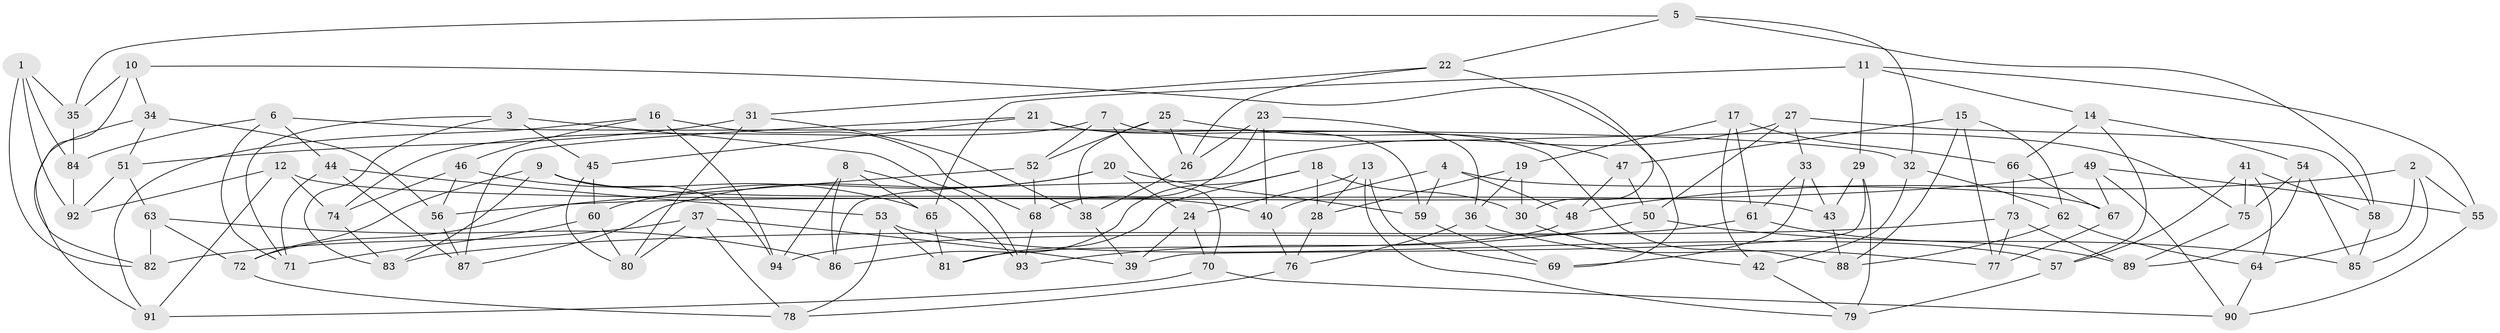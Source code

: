 // coarse degree distribution, {3: 0.03508771929824561, 5: 0.14035087719298245, 6: 0.49122807017543857, 4: 0.3333333333333333}
// Generated by graph-tools (version 1.1) at 2025/24/03/03/25 07:24:29]
// undirected, 94 vertices, 188 edges
graph export_dot {
graph [start="1"]
  node [color=gray90,style=filled];
  1;
  2;
  3;
  4;
  5;
  6;
  7;
  8;
  9;
  10;
  11;
  12;
  13;
  14;
  15;
  16;
  17;
  18;
  19;
  20;
  21;
  22;
  23;
  24;
  25;
  26;
  27;
  28;
  29;
  30;
  31;
  32;
  33;
  34;
  35;
  36;
  37;
  38;
  39;
  40;
  41;
  42;
  43;
  44;
  45;
  46;
  47;
  48;
  49;
  50;
  51;
  52;
  53;
  54;
  55;
  56;
  57;
  58;
  59;
  60;
  61;
  62;
  63;
  64;
  65;
  66;
  67;
  68;
  69;
  70;
  71;
  72;
  73;
  74;
  75;
  76;
  77;
  78;
  79;
  80;
  81;
  82;
  83;
  84;
  85;
  86;
  87;
  88;
  89;
  90;
  91;
  92;
  93;
  94;
  1 -- 35;
  1 -- 82;
  1 -- 92;
  1 -- 84;
  2 -- 55;
  2 -- 64;
  2 -- 85;
  2 -- 48;
  3 -- 83;
  3 -- 45;
  3 -- 93;
  3 -- 71;
  4 -- 67;
  4 -- 48;
  4 -- 59;
  4 -- 40;
  5 -- 22;
  5 -- 32;
  5 -- 35;
  5 -- 58;
  6 -- 84;
  6 -- 44;
  6 -- 32;
  6 -- 71;
  7 -- 70;
  7 -- 74;
  7 -- 52;
  7 -- 75;
  8 -- 93;
  8 -- 86;
  8 -- 94;
  8 -- 65;
  9 -- 94;
  9 -- 72;
  9 -- 40;
  9 -- 83;
  10 -- 82;
  10 -- 30;
  10 -- 35;
  10 -- 34;
  11 -- 55;
  11 -- 29;
  11 -- 65;
  11 -- 14;
  12 -- 92;
  12 -- 91;
  12 -- 74;
  12 -- 43;
  13 -- 24;
  13 -- 69;
  13 -- 28;
  13 -- 79;
  14 -- 57;
  14 -- 54;
  14 -- 66;
  15 -- 47;
  15 -- 88;
  15 -- 77;
  15 -- 62;
  16 -- 46;
  16 -- 91;
  16 -- 68;
  16 -- 94;
  17 -- 19;
  17 -- 61;
  17 -- 42;
  17 -- 66;
  18 -- 30;
  18 -- 81;
  18 -- 86;
  18 -- 28;
  19 -- 36;
  19 -- 30;
  19 -- 28;
  20 -- 24;
  20 -- 87;
  20 -- 59;
  20 -- 60;
  21 -- 88;
  21 -- 45;
  21 -- 87;
  21 -- 59;
  22 -- 26;
  22 -- 69;
  22 -- 31;
  23 -- 26;
  23 -- 68;
  23 -- 36;
  23 -- 40;
  24 -- 39;
  24 -- 70;
  25 -- 38;
  25 -- 26;
  25 -- 52;
  25 -- 47;
  26 -- 38;
  27 -- 86;
  27 -- 33;
  27 -- 50;
  27 -- 58;
  28 -- 76;
  29 -- 79;
  29 -- 43;
  29 -- 39;
  30 -- 42;
  31 -- 51;
  31 -- 38;
  31 -- 80;
  32 -- 62;
  32 -- 42;
  33 -- 43;
  33 -- 61;
  33 -- 69;
  34 -- 56;
  34 -- 51;
  34 -- 91;
  35 -- 84;
  36 -- 77;
  36 -- 76;
  37 -- 78;
  37 -- 39;
  37 -- 80;
  37 -- 82;
  38 -- 39;
  40 -- 76;
  41 -- 75;
  41 -- 58;
  41 -- 57;
  41 -- 64;
  42 -- 79;
  43 -- 88;
  44 -- 87;
  44 -- 53;
  44 -- 71;
  45 -- 60;
  45 -- 80;
  46 -- 56;
  46 -- 74;
  46 -- 65;
  47 -- 48;
  47 -- 50;
  48 -- 81;
  49 -- 67;
  49 -- 55;
  49 -- 56;
  49 -- 90;
  50 -- 93;
  50 -- 85;
  51 -- 92;
  51 -- 63;
  52 -- 68;
  52 -- 72;
  53 -- 57;
  53 -- 78;
  53 -- 81;
  54 -- 89;
  54 -- 85;
  54 -- 75;
  55 -- 90;
  56 -- 87;
  57 -- 79;
  58 -- 85;
  59 -- 69;
  60 -- 71;
  60 -- 80;
  61 -- 94;
  61 -- 89;
  62 -- 64;
  62 -- 88;
  63 -- 72;
  63 -- 82;
  63 -- 86;
  64 -- 90;
  65 -- 81;
  66 -- 73;
  66 -- 67;
  67 -- 77;
  68 -- 93;
  70 -- 91;
  70 -- 90;
  72 -- 78;
  73 -- 89;
  73 -- 83;
  73 -- 77;
  74 -- 83;
  75 -- 89;
  76 -- 78;
  84 -- 92;
}
